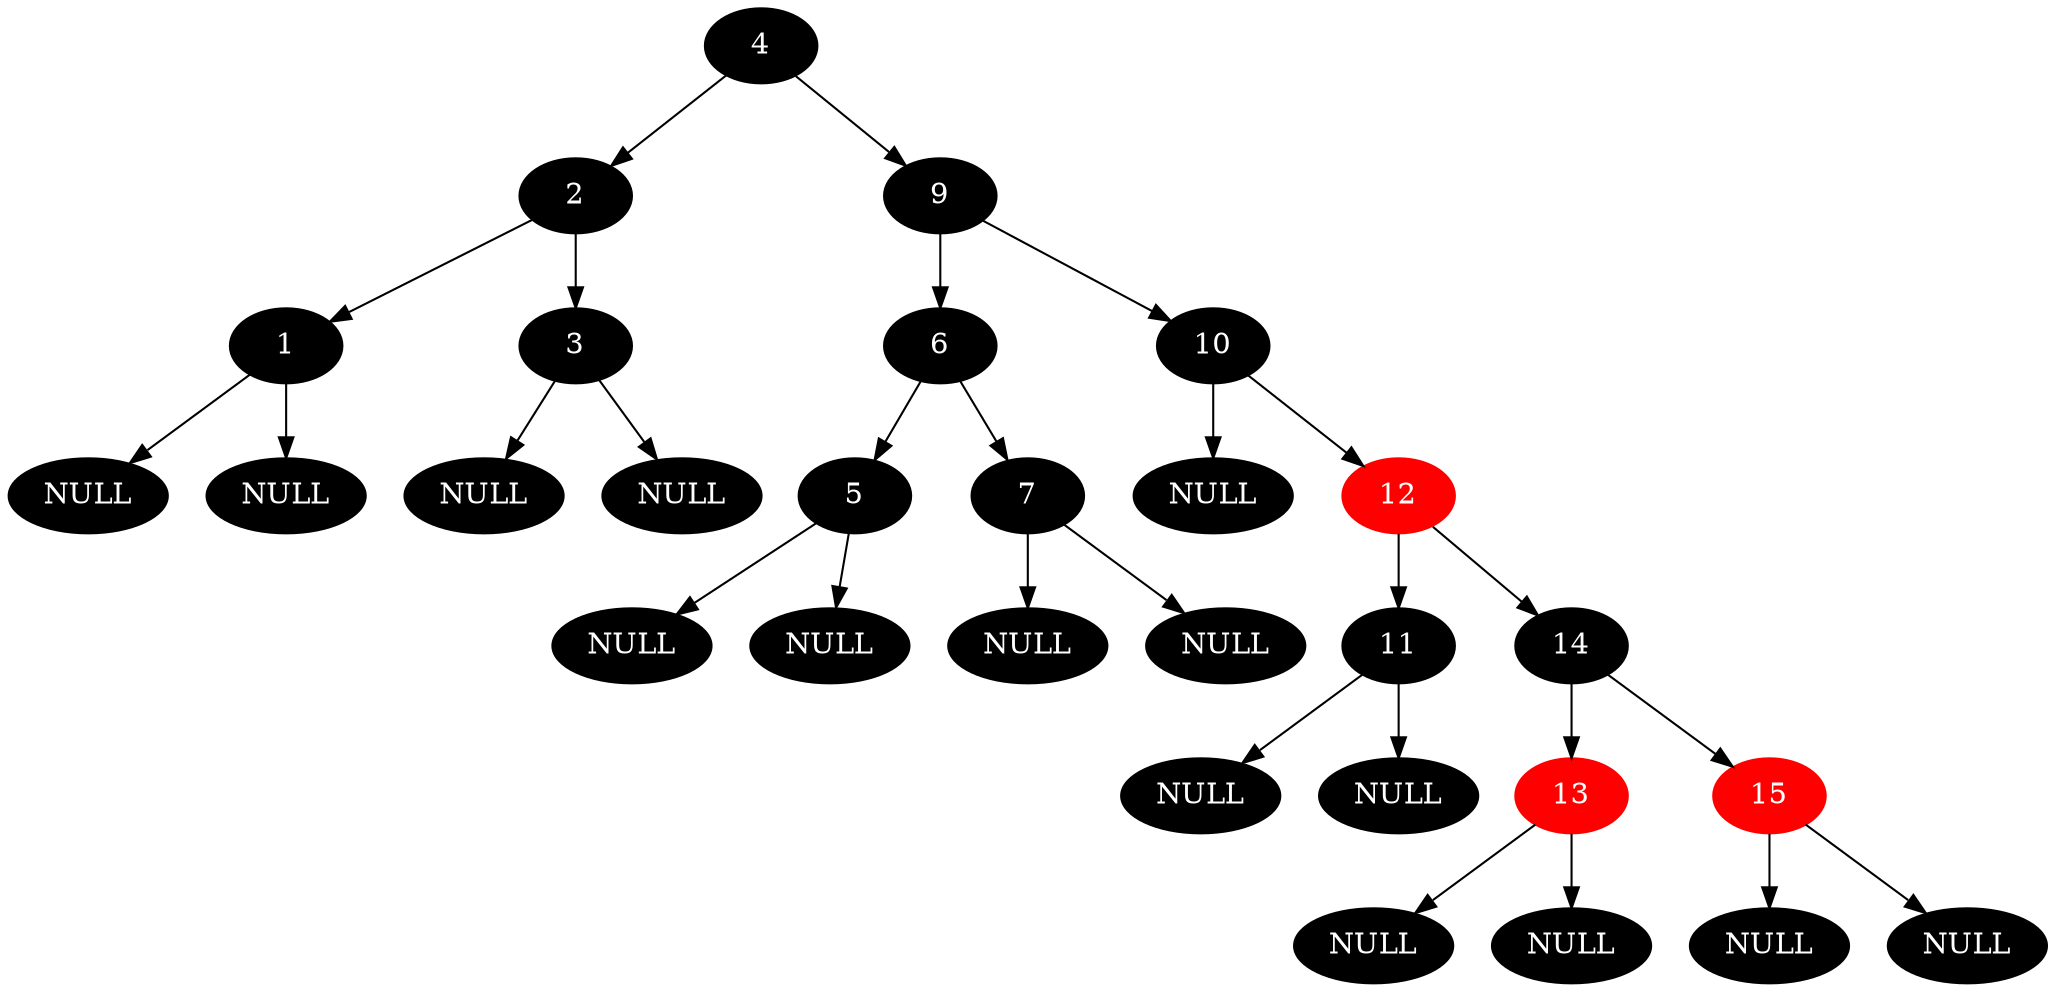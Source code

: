 digraph{
0[label="4",color=black,style=filled,fontcolor=white];
0 -> 1;
0 -> 2;
1[label="2",color=black,style=filled,fontcolor=white];
1 -> 3;
1 -> 4;
3[label="1",color=black,style=filled,fontcolor=white];
3 -> 7;
3 -> 8;
7[label="NULL",color=black,style=filled,fontcolor=white];
8[label="NULL",color=black,style=filled,fontcolor=white];
4[label="3",color=black,style=filled,fontcolor=white];
4 -> 9;
4 -> 10;
9[label="NULL",color=black,style=filled,fontcolor=white];
10[label="NULL",color=black,style=filled,fontcolor=white];
2[label="9",color=black,style=filled,fontcolor=white];
2 -> 5;
2 -> 6;
5[label="6",color=black,style=filled,fontcolor=white];
5 -> 11;
5 -> 12;
11[label="5",color=black,style=filled,fontcolor=white];
11 -> 23;
11 -> 24;
23[label="NULL",color=black,style=filled,fontcolor=white];
24[label="NULL",color=black,style=filled,fontcolor=white];
12[label="7",color=black,style=filled,fontcolor=white];
12 -> 25;
12 -> 26;
25[label="NULL",color=black,style=filled,fontcolor=white];
26[label="NULL",color=black,style=filled,fontcolor=white];
6[label="10",color=black,style=filled,fontcolor=white];
6 -> 13;
6 -> 14;
13[label="NULL",color=black,style=filled,fontcolor=white];
14[label="12",color=red,style=filled,fontcolor=white];
14 -> 29;
14 -> 30;
29[label="11",color=black,style=filled,fontcolor=white];
29 -> 59;
29 -> 60;
59[label="NULL",color=black,style=filled,fontcolor=white];
60[label="NULL",color=black,style=filled,fontcolor=white];
30[label="14",color=black,style=filled,fontcolor=white];
30 -> 61;
30 -> 62;
61[label="13",color=red,style=filled,fontcolor=white];
61 -> 123;
61 -> 124;
123[label="NULL",color=black,style=filled,fontcolor=white];
124[label="NULL",color=black,style=filled,fontcolor=white];
62[label="15",color=red,style=filled,fontcolor=white];
62 -> 125;
62 -> 126;
125[label="NULL",color=black,style=filled,fontcolor=white];
126[label="NULL",color=black,style=filled,fontcolor=white];
}
